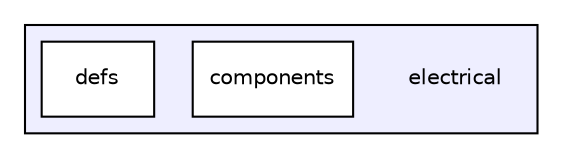 digraph "electrical" {
  compound=true
  node [ fontsize="10", fontname="Helvetica"];
  edge [ labelfontsize="10", labelfontname="Helvetica"];
  subgraph clusterdir_c2bce7fd3ac825e037eff860c2292573 {
    graph [ bgcolor="#eeeeff", pencolor="black", label="" URL="dir_c2bce7fd3ac825e037eff860c2292573.html"];
    dir_c2bce7fd3ac825e037eff860c2292573 [shape=plaintext label="electrical"];
    dir_4acaec0c5c33067cb891682ab629aa7b [shape=box label="components" color="black" fillcolor="white" style="filled" URL="dir_4acaec0c5c33067cb891682ab629aa7b.html"];
    dir_01d37133f6a0b4a3b88c5ce912ad5c15 [shape=box label="defs" color="black" fillcolor="white" style="filled" URL="dir_01d37133f6a0b4a3b88c5ce912ad5c15.html"];
  }
}
